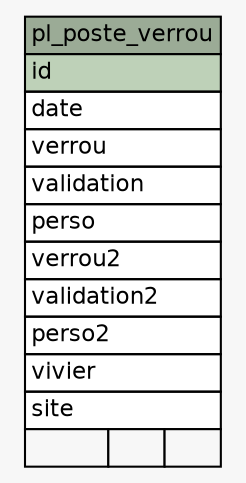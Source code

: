 // dot 2.26.3 on Linux 3.2.0-4-amd64
// SchemaSpy rev 590
digraph "pl_poste_verrou" {
  graph [
    rankdir="RL"
    bgcolor="#f7f7f7"
    nodesep="0.18"
    ranksep="0.46"
    fontname="Helvetica"
    fontsize="11"
  ];
  node [
    fontname="Helvetica"
    fontsize="11"
    shape="plaintext"
  ];
  edge [
    arrowsize="0.8"
  ];
  "pl_poste_verrou" [
    label=<
    <TABLE BORDER="0" CELLBORDER="1" CELLSPACING="0" BGCOLOR="#ffffff">
      <TR><TD COLSPAN="3" BGCOLOR="#9bab96" ALIGN="CENTER">pl_poste_verrou</TD></TR>
      <TR><TD PORT="id" COLSPAN="3" BGCOLOR="#bed1b8" ALIGN="LEFT">id</TD></TR>
      <TR><TD PORT="date" COLSPAN="3" ALIGN="LEFT">date</TD></TR>
      <TR><TD PORT="verrou" COLSPAN="3" ALIGN="LEFT">verrou</TD></TR>
      <TR><TD PORT="validation" COLSPAN="3" ALIGN="LEFT">validation</TD></TR>
      <TR><TD PORT="perso" COLSPAN="3" ALIGN="LEFT">perso</TD></TR>
      <TR><TD PORT="verrou2" COLSPAN="3" ALIGN="LEFT">verrou2</TD></TR>
      <TR><TD PORT="validation2" COLSPAN="3" ALIGN="LEFT">validation2</TD></TR>
      <TR><TD PORT="perso2" COLSPAN="3" ALIGN="LEFT">perso2</TD></TR>
      <TR><TD PORT="vivier" COLSPAN="3" ALIGN="LEFT">vivier</TD></TR>
      <TR><TD PORT="site" COLSPAN="3" ALIGN="LEFT">site</TD></TR>
      <TR><TD ALIGN="LEFT" BGCOLOR="#f7f7f7">  </TD><TD ALIGN="RIGHT" BGCOLOR="#f7f7f7">  </TD><TD ALIGN="RIGHT" BGCOLOR="#f7f7f7">  </TD></TR>
    </TABLE>>
    URL="tables/pl_poste_verrou.html"
    tooltip="pl_poste_verrou"
  ];
}
